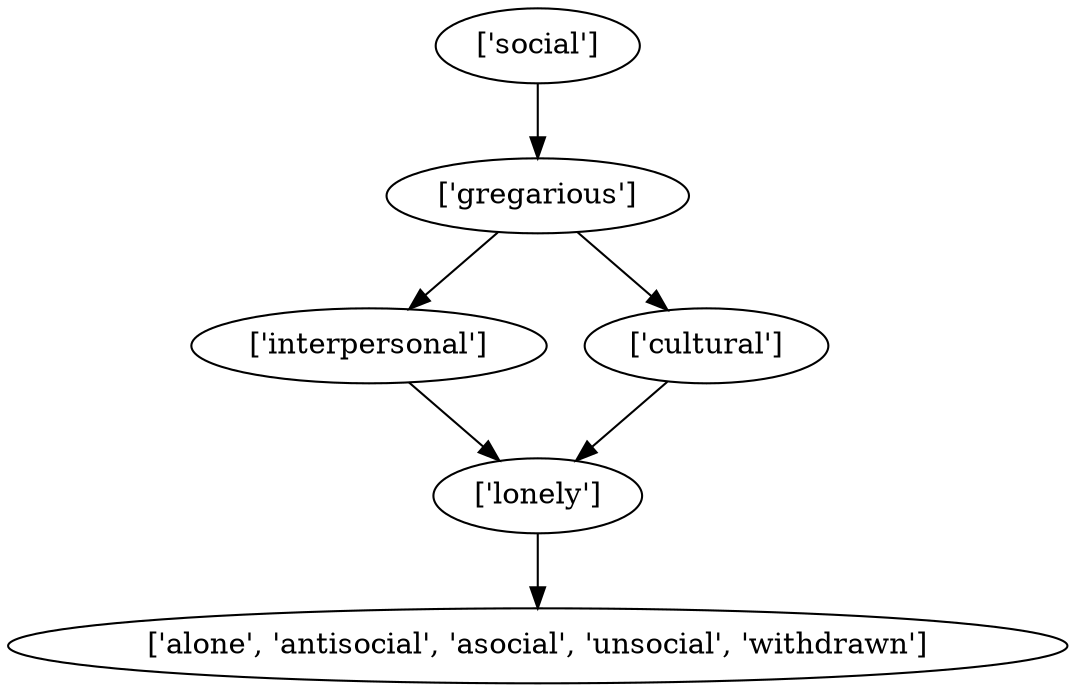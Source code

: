 strict digraph  {
	"['lonely']" -> "['alone', 'antisocial', 'asocial', 'unsocial', 'withdrawn']";
	"['interpersonal']" -> "['lonely']";
	"['gregarious']" -> "['interpersonal']";
	"['gregarious']" -> "['cultural']";
	"['cultural']" -> "['lonely']";
	"['social']" -> "['gregarious']";
}
